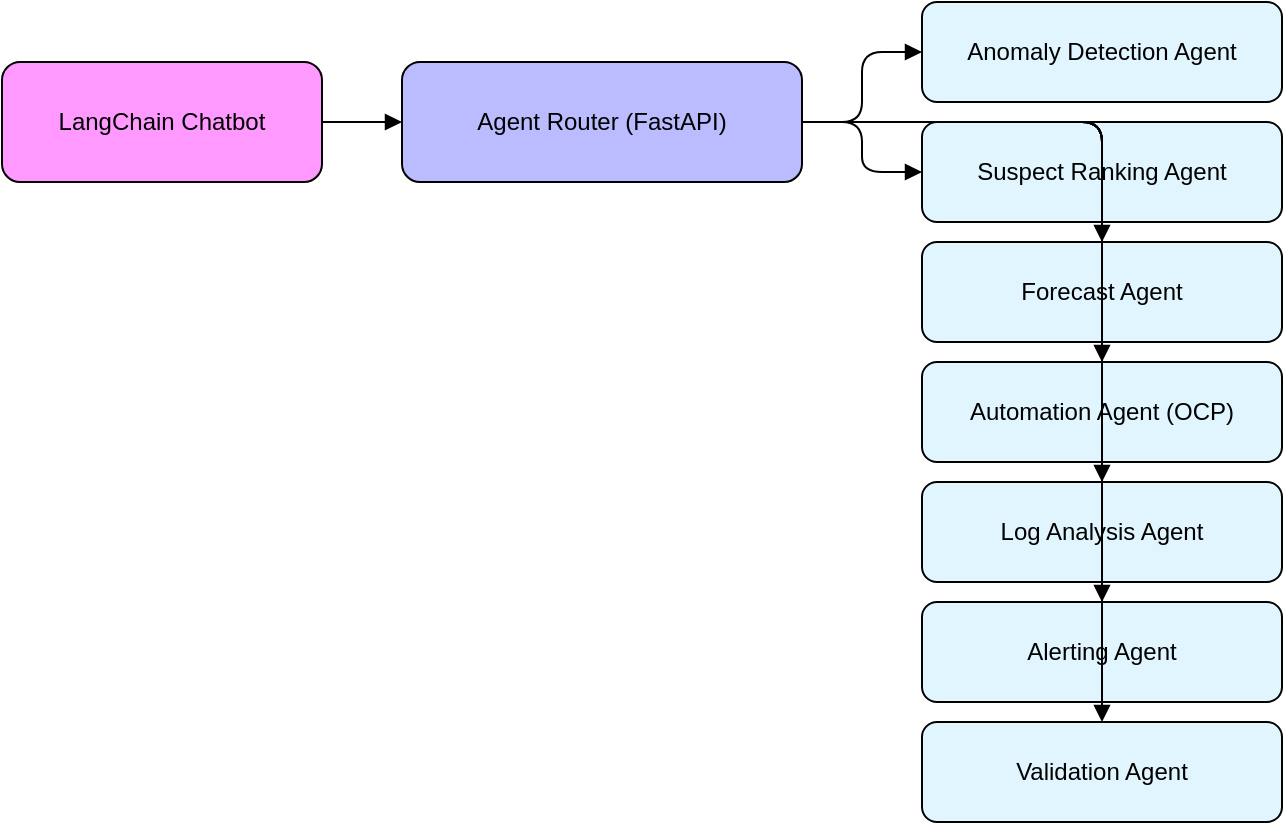 <?xml version="1.0" encoding="UTF-8"?>
<mxfile>
  <diagram name="Agentic AI Observability Framework" id="agentic-observability">
    <mxGraphModel dx="1212" dy="682" grid="1" gridSize="10" guides="1" tooltips="1" connect="1" arrows="1"
      fold="1" page="1" pageScale="1" pageWidth="827" pageHeight="1169">
      <root>
        <mxCell id="0"/>
        <mxCell id="1" parent="0"/>

        <mxCell id="2" value="LangChain Chatbot" style="rounded=1;whiteSpace=wrap;html=1;fillColor=#f9f;strokeColor=#000000;" vertex="1" parent="1">
          <mxGeometry x="120" y="60" width="160" height="60" as="geometry"/>
        </mxCell>
        <mxCell id="3" value="Agent Router (FastAPI)" style="rounded=1;whiteSpace=wrap;html=1;fillColor=#bbf;strokeColor=#000000;" vertex="1" parent="1">
          <mxGeometry x="320" y="60" width="200" height="60" as="geometry"/>
        </mxCell>

        <!-- Agent Boxes -->
        <mxCell id="4" value="Anomaly Detection Agent" style="rounded=1;whiteSpace=wrap;html=1;fillColor=#e1f5fe;strokeColor=#000000;" vertex="1" parent="1">
          <mxGeometry x="580" y="30" width="180" height="50" as="geometry"/>
        </mxCell>
        <mxCell id="5" value="Suspect Ranking Agent" style="rounded=1;whiteSpace=wrap;html=1;fillColor=#e1f5fe;strokeColor=#000000;" vertex="1" parent="1">
          <mxGeometry x="580" y="90" width="180" height="50" as="geometry"/>
        </mxCell>
        <mxCell id="6" value="Forecast Agent" style="rounded=1;whiteSpace=wrap;html=1;fillColor=#e1f5fe;strokeColor=#000000;" vertex="1" parent="1">
          <mxGeometry x="580" y="150" width="180" height="50" as="geometry"/>
        </mxCell>
        <mxCell id="7" value="Automation Agent (OCP)" style="rounded=1;whiteSpace=wrap;html=1;fillColor=#e1f5fe;strokeColor=#000000;" vertex="1" parent="1">
          <mxGeometry x="580" y="210" width="180" height="50" as="geometry"/>
        </mxCell>
        <mxCell id="8" value="Log Analysis Agent" style="rounded=1;whiteSpace=wrap;html=1;fillColor=#e1f5fe;strokeColor=#000000;" vertex="1" parent="1">
          <mxGeometry x="580" y="270" width="180" height="50" as="geometry"/>
        </mxCell>
        <mxCell id="9" value="Alerting Agent" style="rounded=1;whiteSpace=wrap;html=1;fillColor=#e1f5fe;strokeColor=#000000;" vertex="1" parent="1">
          <mxGeometry x="580" y="330" width="180" height="50" as="geometry"/>
        </mxCell>
        <mxCell id="10" value="Validation Agent" style="rounded=1;whiteSpace=wrap;html=1;fillColor=#e1f5fe;strokeColor=#000000;" vertex="1" parent="1">
          <mxGeometry x="580" y="390" width="180" height="50" as="geometry"/>
        </mxCell>

        <!-- Connections -->
        <mxCell id="11" style="edgeStyle=orthogonalEdgeStyle;endArrow=block;strokeColor=#000000;" edge="1" parent="1" source="2" target="3">
          <mxGeometry relative="1" as="geometry"/>
        </mxCell>
        <mxCell id="12" style="edgeStyle=orthogonalEdgeStyle;endArrow=block;strokeColor=#000000;" edge="1" parent="1" source="3" target="4">
          <mxGeometry relative="1" as="geometry"/>
        </mxCell>
        <mxCell id="13" style="edgeStyle=orthogonalEdgeStyle;endArrow=block;strokeColor=#000000;" edge="1" parent="1" source="3" target="5">
          <mxGeometry relative="1" as="geometry"/>
        </mxCell>
        <mxCell id="14" style="edgeStyle=orthogonalEdgeStyle;endArrow=block;strokeColor=#000000;" edge="1" parent="1" source="3" target="6">
          <mxGeometry relative="1" as="geometry"/>
        </mxCell>
        <mxCell id="15" style="edgeStyle=orthogonalEdgeStyle;endArrow=block;strokeColor=#000000;" edge="1" parent="1" source="3" target="7">
          <mxGeometry relative="1" as="geometry"/>
        </mxCell>
        <mxCell id="16" style="edgeStyle=orthogonalEdgeStyle;endArrow=block;strokeColor=#000000;" edge="1" parent="1" source="3" target="8">
          <mxGeometry relative="1" as="geometry"/>
        </mxCell>
        <mxCell id="17" style="edgeStyle=orthogonalEdgeStyle;endArrow=block;strokeColor=#000000;" edge="1" parent="1" source="3" target="9">
          <mxGeometry relative="1" as="geometry"/>
        </mxCell>
        <mxCell id="18" style="edgeStyle=orthogonalEdgeStyle;endArrow=block;strokeColor=#000000;" edge="1" parent="1" source="3" target="10">
          <mxGeometry relative="1" as="geometry"/>
        </mxCell>
      </root>
    </mxGraphModel>
  </diagram>
</mxfile>
